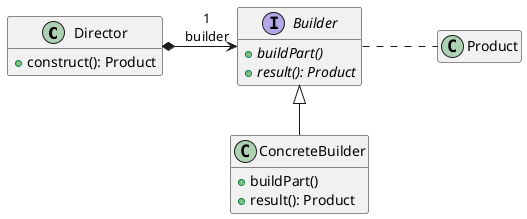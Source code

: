 @startuml

skinparam nodesep 75
skinparam ranksep 50
hide empty members

class Director {
  + construct(): Product
}

Director *-> "1\nbuilder" Builder

interface Builder {
  + {abstract} buildPart()
  + {abstract} result(): Product
}

class ConcreteBuilder {
  + buildPart()
  + result(): Product
}

class Product

Builder <|-- ConcreteBuilder
Builder . Product

@enduml
